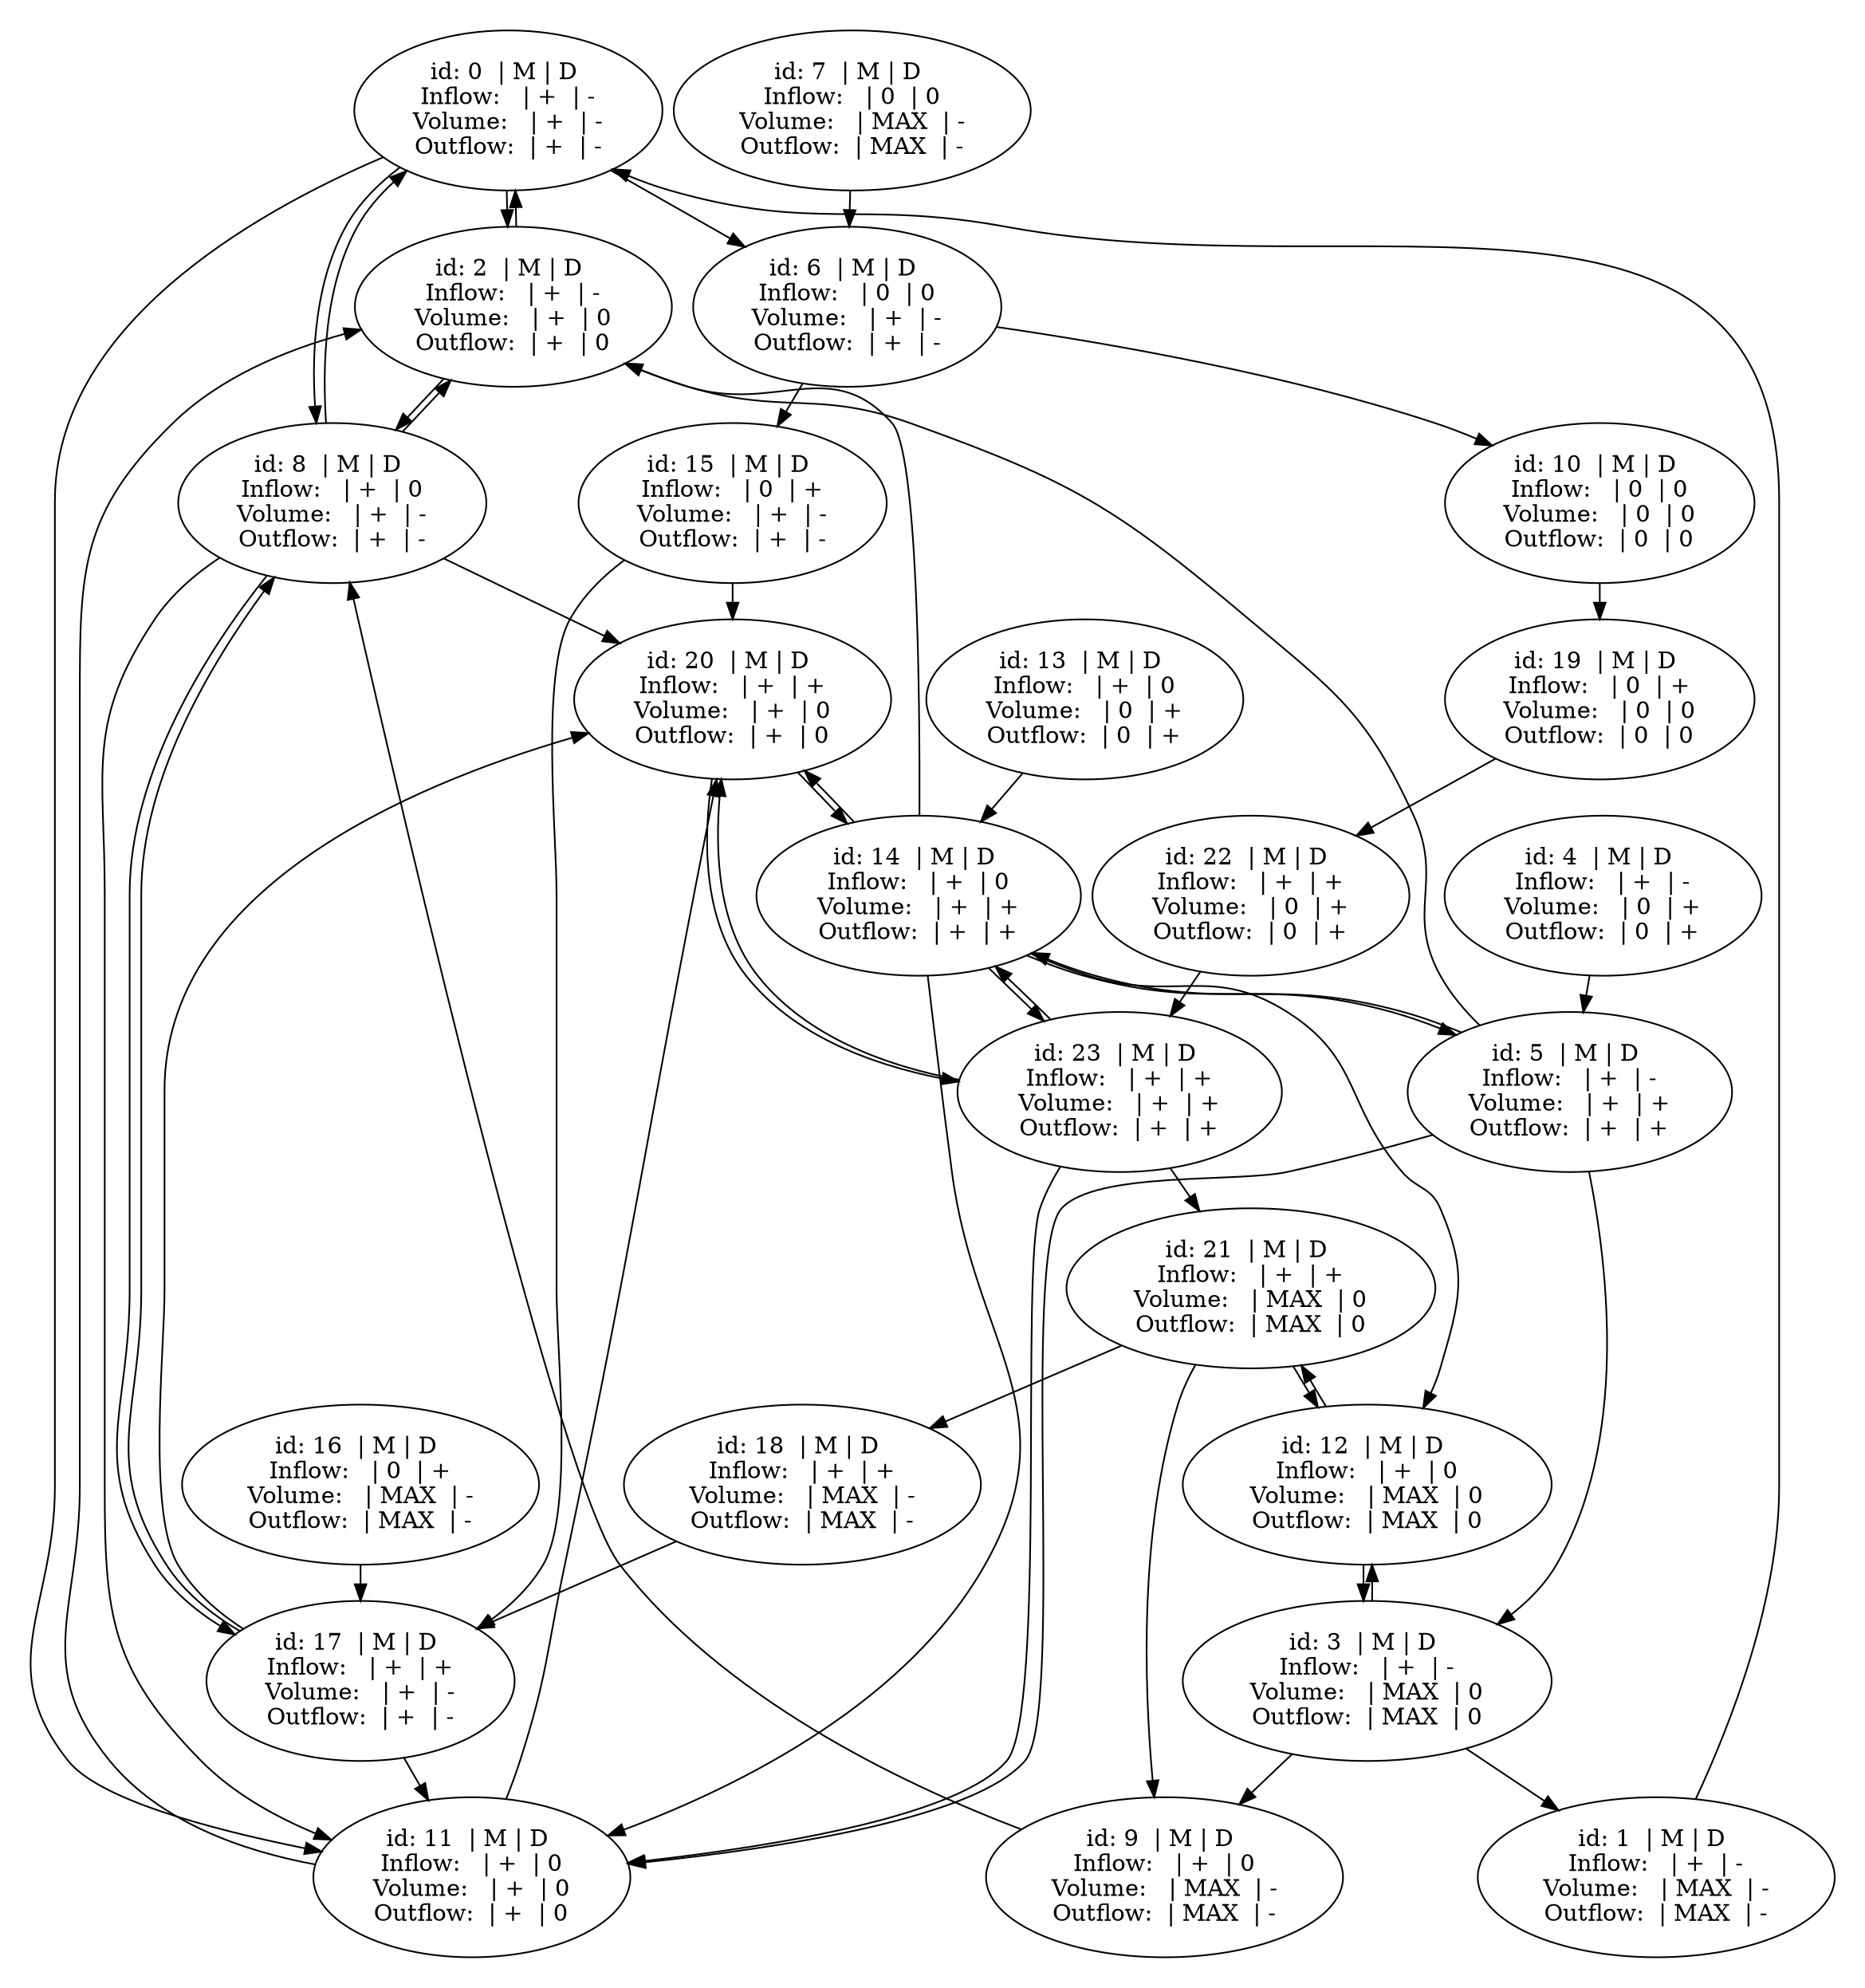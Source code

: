 digraph {
	graph [center=true margin=0.2 nodesep=0.1 rankdir=UD ranksep=0.3]
		0 [label="id: 0  | M | D 
Inflow:   | +  | -
Volume:   | +  | -
Outflow:  | +  | -
"]
		1 [label="id: 1  | M | D 
Inflow:   | +  | -
Volume:   | MAX  | -
Outflow:  | MAX  | -
"]
		2 [label="id: 2  | M | D 
Inflow:   | +  | -
Volume:   | +  | 0
Outflow:  | +  | 0
"]
		3 [label="id: 3  | M | D 
Inflow:   | +  | -
Volume:   | MAX  | 0
Outflow:  | MAX  | 0
"]
		4 [label="id: 4  | M | D 
Inflow:   | +  | -
Volume:   | 0  | +
Outflow:  | 0  | +
"]
		5 [label="id: 5  | M | D 
Inflow:   | +  | -
Volume:   | +  | +
Outflow:  | +  | +
"]
		6 [label="id: 6  | M | D 
Inflow:   | 0  | 0
Volume:   | +  | -
Outflow:  | +  | -
"]
		7 [label="id: 7  | M | D 
Inflow:   | 0  | 0
Volume:   | MAX  | -
Outflow:  | MAX  | -
"]
		8 [label="id: 8  | M | D 
Inflow:   | +  | 0
Volume:   | +  | -
Outflow:  | +  | -
"]
		9 [label="id: 9  | M | D 
Inflow:   | +  | 0
Volume:   | MAX  | -
Outflow:  | MAX  | -
"]
		10 [label="id: 10  | M | D 
Inflow:   | 0  | 0
Volume:   | 0  | 0
Outflow:  | 0  | 0
"]
		11 [label="id: 11  | M | D 
Inflow:   | +  | 0
Volume:   | +  | 0
Outflow:  | +  | 0
"]
		12 [label="id: 12  | M | D 
Inflow:   | +  | 0
Volume:   | MAX  | 0
Outflow:  | MAX  | 0
"]
		13 [label="id: 13  | M | D 
Inflow:   | +  | 0
Volume:   | 0  | +
Outflow:  | 0  | +
"]
		14 [label="id: 14  | M | D 
Inflow:   | +  | 0
Volume:   | +  | +
Outflow:  | +  | +
"]
		15 [label="id: 15  | M | D 
Inflow:   | 0  | +
Volume:   | +  | -
Outflow:  | +  | -
"]
		16 [label="id: 16  | M | D 
Inflow:   | 0  | +
Volume:   | MAX  | -
Outflow:  | MAX  | -
"]
		17 [label="id: 17  | M | D 
Inflow:   | +  | +
Volume:   | +  | -
Outflow:  | +  | -
"]
		18 [label="id: 18  | M | D 
Inflow:   | +  | +
Volume:   | MAX  | -
Outflow:  | MAX  | -
"]
		19 [label="id: 19  | M | D 
Inflow:   | 0  | +
Volume:   | 0  | 0
Outflow:  | 0  | 0
"]
		20 [label="id: 20  | M | D 
Inflow:   | +  | +
Volume:   | +  | 0
Outflow:  | +  | 0
"]
		21 [label="id: 21  | M | D 
Inflow:   | +  | +
Volume:   | MAX  | 0
Outflow:  | MAX  | 0
"]
		22 [label="id: 22  | M | D 
Inflow:   | +  | +
Volume:   | 0  | +
Outflow:  | 0  | +
"]
		23 [label="id: 23  | M | D 
Inflow:   | +  | +
Volume:   | +  | +
Outflow:  | +  | +
"]
			1 -> 0
			0 -> 2
			2 -> 0
			0 -> 6
			0 -> 8
			8 -> 0
			0 -> 11
			3 -> 1
			5 -> 2
			2 -> 8
			8 -> 2
			11 -> 2
			14 -> 2
			5 -> 3
			3 -> 9
			3 -> 12
			12 -> 3
			4 -> 5
			5 -> 11
			5 -> 14
			14 -> 5
			7 -> 6
			6 -> 10
			6 -> 15
			9 -> 8
			8 -> 11
			8 -> 17
			17 -> 8
			8 -> 20
			21 -> 9
			10 -> 19
			14 -> 11
			17 -> 11
			11 -> 20
			23 -> 11
			14 -> 12
			12 -> 21
			21 -> 12
			13 -> 14
			14 -> 20
			20 -> 14
			14 -> 23
			23 -> 14
			15 -> 17
			15 -> 20
			16 -> 17
			18 -> 17
			17 -> 20
			21 -> 18
			19 -> 22
			20 -> 23
			23 -> 20
			23 -> 21
			22 -> 23
}